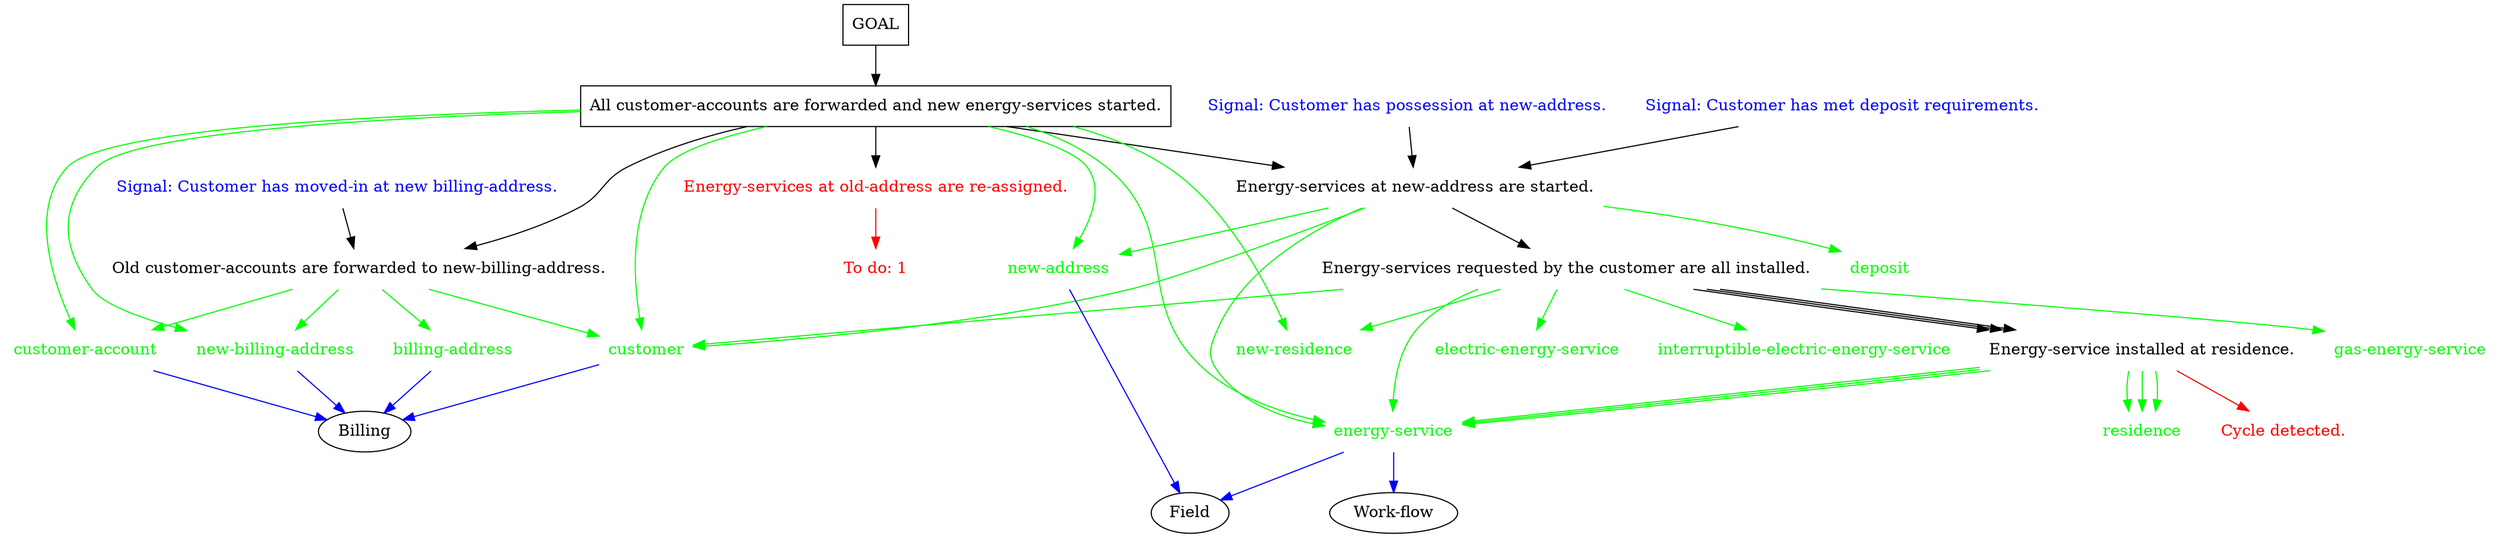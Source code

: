 digraph wordProp {    /*Graph the task frame relationships*/    node [shape=rectangle, fontcolor=black]; "GOAL";   "GOAL" -> "All customer-accounts are forwarded and new energy-services started.";   node [shape=plaintext color=green]; "All customer-accounts are forwarded and new energy-services started.";   /* Preconditions */  "All customer-accounts are forwarded and new energy-services started." -> "Old customer-accounts are forwarded to new-billing-address.";   node [shape=plaintext color=green]; "Old customer-accounts are forwarded to new-billing-address.";   /* Preconditions */  node [shape=plaintext,  fontcolor=blue]; "Signal: Customer has moved-in at new billing-address.";   node [shape=plaintext, style = unfilled, fontcolor=black];   "Signal: Customer has moved-in at new billing-address." -> "Old customer-accounts are forwarded to new-billing-address."[color=black];         /* No task frame found for: "Energy-services at old-address are re-assigned." */  node [shape=plaintext, fontcolor=RED]; "To do: 1";   node [shape=plaintext, fontcolor=red];   "All customer-accounts are forwarded and new energy-services started." -> "Energy-services at old-address are re-assigned.";   "Energy-services at old-address are re-assigned." -> "To do: 1" [color=RED];   node [shape=plaintext, style = unfilled, fontcolor=black];     "All customer-accounts are forwarded and new energy-services started." -> "Energy-services at new-address are started.";   node [shape=plaintext color=green]; "Energy-services at new-address are started.";   /* Preconditions */  "Energy-services at new-address are started." -> "Energy-services requested by the customer are all installed.";   node [shape=plaintext color=green]; "Energy-services requested by the customer are all installed.";   /* Preconditions */  "Energy-services requested by the customer are all installed." -> "Energy-service installed at residence.";   node [shape=plaintext color=green]; "Energy-service installed at residence.";   /* Preconditions */      "Energy-services requested by the customer are all installed." -> "Energy-service installed at residence.";     "Energy-services requested by the customer are all installed." -> "Energy-service installed at residence.";   /* Cycle detected. Cycle loops back to: "Energy-service installed at residence.". . At this point our path includes:    . . . Task: Move customer to new-residence.   . . . Task: Start the energy-services at the customer's new-address.   . . . Task: Install or prove requested energy-services.   . . . Task: Install energy-service at residence.  */  node [shape=plaintext, fontcolor=RED]; "Cycle detected.";   "Energy-service installed at residence." -> "Cycle detected." [color=RED];         node [shape=plaintext,  fontcolor=blue]; "Signal: Customer has met deposit requirements.";   node [shape=plaintext, style = unfilled, fontcolor=black];   "Signal: Customer has met deposit requirements." -> "Energy-services at new-address are started."[color=black];     node [shape=plaintext,  fontcolor=blue]; "Signal: Customer has possession at new-address.";   node [shape=plaintext, style = unfilled, fontcolor=black];   "Signal: Customer has possession at new-address." -> "Energy-services at new-address are started."[color=black];             /*Graph the task noun relationships*/    node [shape=plaintext, color=green]; "Energy-service installed at residence.";   node [shape=plaintext, fontcolor=green]; "energy-service";   "Energy-service installed at residence." -> "energy-service" [color=green] ;   node [shape=plaintext, fontcolor=green]; "residence";   "Energy-service installed at residence." -> "residence" [color=green] ;   node [shape=plaintext, color=green]; "Old customer-accounts are forwarded to new-billing-address.";   node [shape=plaintext, fontcolor=green]; "new-billing-address";   "Old customer-accounts are forwarded to new-billing-address." -> "new-billing-address" [color=green] ;   node [shape=plaintext, fontcolor=green]; "customer-account";   "Old customer-accounts are forwarded to new-billing-address." -> "customer-account" [color=green] ;   node [shape=plaintext, fontcolor=green]; "customer";   "Old customer-accounts are forwarded to new-billing-address." -> "customer" [color=green] ;   node [shape=plaintext, fontcolor=green]; "billing-address";   "Old customer-accounts are forwarded to new-billing-address." -> "billing-address" [color=green] ;   node [shape=plaintext, color=green]; "Energy-service installed at residence.";   node [shape=plaintext, fontcolor=green]; "energy-service";   "Energy-service installed at residence." -> "energy-service" [color=green] ;   node [shape=plaintext, fontcolor=green]; "residence";   "Energy-service installed at residence." -> "residence" [color=green] ;   node [shape=plaintext, color=green]; "All customer-accounts are forwarded and new energy-services started.";   node [shape=plaintext, fontcolor=green]; "new-billing-address";   "All customer-accounts are forwarded and new energy-services started." -> "new-billing-address" [color=green] ;   node [shape=plaintext, fontcolor=green]; "customer-account";   "All customer-accounts are forwarded and new energy-services started." -> "customer-account" [color=green] ;   node [shape=plaintext, fontcolor=green]; "new-residence";   "All customer-accounts are forwarded and new energy-services started." -> "new-residence" [color=green] ;   node [shape=plaintext, fontcolor=green]; "customer";   "All customer-accounts are forwarded and new energy-services started." -> "customer" [color=green] ;   node [shape=plaintext, fontcolor=green]; "energy-service";   "All customer-accounts are forwarded and new energy-services started." -> "energy-service" [color=green] ;   node [shape=plaintext, fontcolor=green]; "new-address";   "All customer-accounts are forwarded and new energy-services started." -> "new-address" [color=green] ;   node [shape=plaintext, color=green]; "Energy-service installed at residence.";   node [shape=plaintext, fontcolor=green]; "energy-service";   "Energy-service installed at residence." -> "energy-service" [color=green] ;   node [shape=plaintext, fontcolor=green]; "residence";   "Energy-service installed at residence." -> "residence" [color=green] ;   node [shape=plaintext, color=green]; "Energy-services requested by the customer are all installed.";   node [shape=plaintext, fontcolor=green]; "energy-service";   "Energy-services requested by the customer are all installed." -> "energy-service" [color=green] ;   node [shape=plaintext, fontcolor=green]; "gas-energy-service";   "Energy-services requested by the customer are all installed." -> "gas-energy-service" [color=green] ;   node [shape=plaintext, fontcolor=green]; "customer";   "Energy-services requested by the customer are all installed." -> "customer" [color=green] ;   node [shape=plaintext, fontcolor=green]; "new-residence";   "Energy-services requested by the customer are all installed." -> "new-residence" [color=green] ;   node [shape=plaintext, fontcolor=green]; "electric-energy-service";   "Energy-services requested by the customer are all installed." -> "electric-energy-service" [color=green] ;   node [shape=plaintext, fontcolor=green]; "interruptible-electric-energy-service";   "Energy-services requested by the customer are all installed." -> "interruptible-electric-energy-service" [color=green] ;   node [shape=plaintext, color=green]; "Energy-services at new-address are started.";   node [shape=plaintext, fontcolor=green]; "energy-service";   "Energy-services at new-address are started." -> "energy-service" [color=green] ;   node [shape=plaintext, fontcolor=green]; "new-address";   "Energy-services at new-address are started." -> "new-address" [color=green] ;   node [shape=plaintext, fontcolor=green]; "customer";   "Energy-services at new-address are started." -> "customer" [color=green] ;   node [shape=plaintext, fontcolor=green]; "deposit";   "Energy-services at new-address are started." -> "deposit" [color=green] ;     /*Graph the action noun relationships*/    node [shape=ellipse, color=black, fontcolor=black]; "Work-flow";   node [shape=plaintext, fontcolor=red]; "energy-service";   "energy-service" -> "Work-flow" [color=blue] ;   node [shape=ellipse, color=black, fontcolor=black]; "Field";   node [shape=plaintext, fontcolor=red]; "energy-service";   "energy-service" -> "Field" [color=blue] ;   node [shape=plaintext, fontcolor=red]; "new-address";   "new-address" -> "Field" [color=blue] ;   node [shape=ellipse, color=black, fontcolor=black]; "Billing";   node [shape=plaintext, fontcolor=red]; "new-billing-address";   "new-billing-address" -> "Billing" [color=blue] ;   node [shape=plaintext, fontcolor=red]; "customer-account";   "customer-account" -> "Billing" [color=blue] ;   node [shape=plaintext, fontcolor=red]; "customer";   "customer" -> "Billing" [color=blue] ;   node [shape=plaintext, fontcolor=red]; "billing-address";   "billing-address" -> "Billing" [color=blue] ;   }